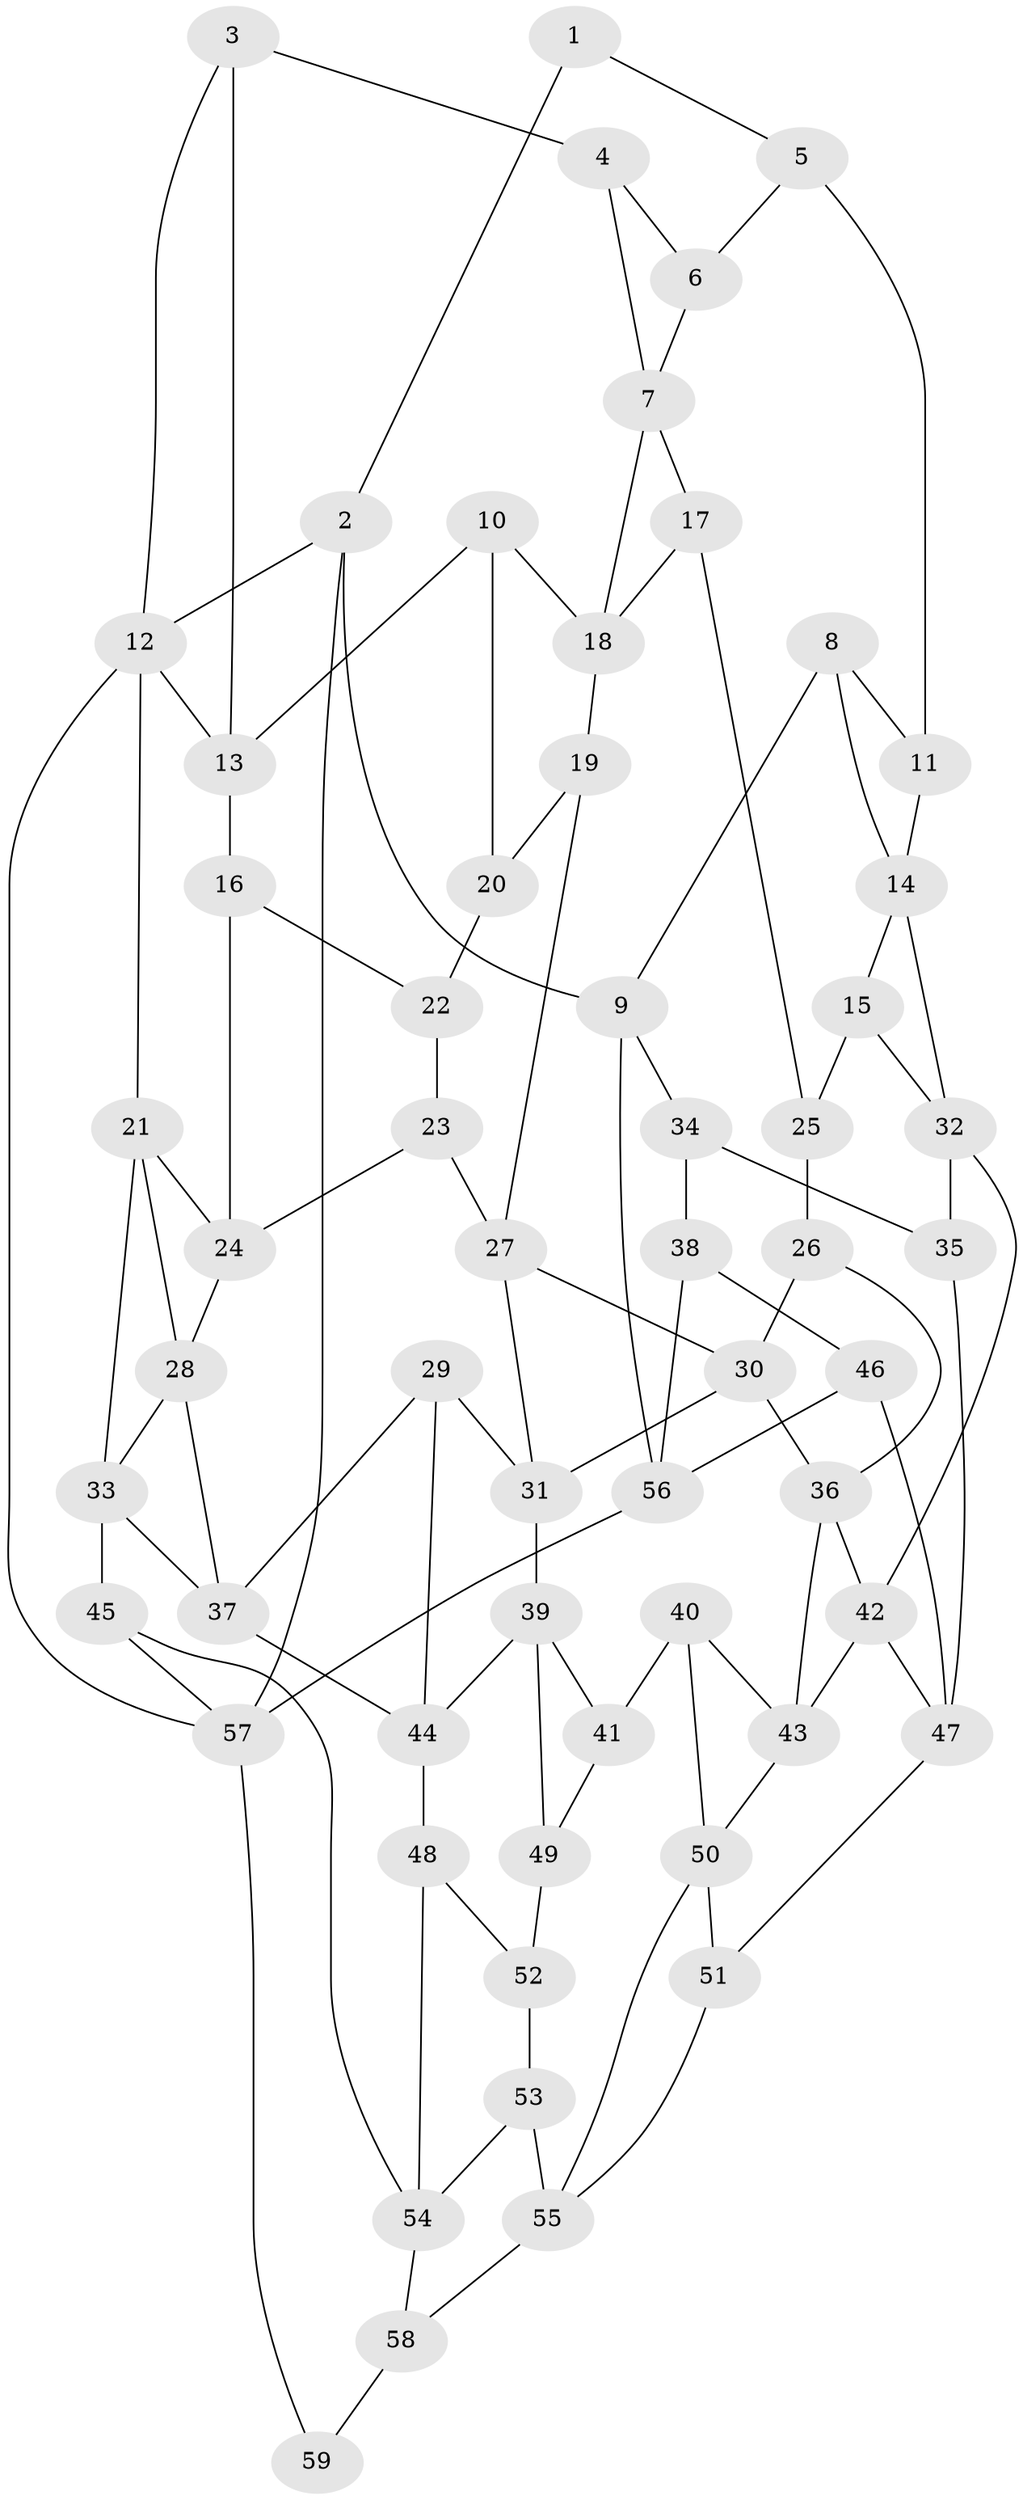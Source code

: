 // original degree distribution, {3: 0.02040816326530612, 6: 0.21428571428571427, 4: 0.23469387755102042, 5: 0.5306122448979592}
// Generated by graph-tools (version 1.1) at 2025/38/03/04/25 23:38:21]
// undirected, 59 vertices, 102 edges
graph export_dot {
  node [color=gray90,style=filled];
  1;
  2;
  3;
  4;
  5;
  6;
  7;
  8;
  9;
  10;
  11;
  12;
  13;
  14;
  15;
  16;
  17;
  18;
  19;
  20;
  21;
  22;
  23;
  24;
  25;
  26;
  27;
  28;
  29;
  30;
  31;
  32;
  33;
  34;
  35;
  36;
  37;
  38;
  39;
  40;
  41;
  42;
  43;
  44;
  45;
  46;
  47;
  48;
  49;
  50;
  51;
  52;
  53;
  54;
  55;
  56;
  57;
  58;
  59;
  1 -- 2 [weight=1.0];
  1 -- 5 [weight=1.0];
  2 -- 9 [weight=1.0];
  2 -- 12 [weight=1.0];
  2 -- 57 [weight=1.0];
  3 -- 4 [weight=1.0];
  3 -- 12 [weight=1.0];
  3 -- 13 [weight=1.0];
  4 -- 6 [weight=1.0];
  4 -- 7 [weight=1.0];
  5 -- 6 [weight=1.0];
  5 -- 11 [weight=2.0];
  6 -- 7 [weight=1.0];
  7 -- 17 [weight=1.0];
  7 -- 18 [weight=1.0];
  8 -- 9 [weight=1.0];
  8 -- 11 [weight=1.0];
  8 -- 14 [weight=1.0];
  9 -- 34 [weight=1.0];
  9 -- 56 [weight=1.0];
  10 -- 13 [weight=1.0];
  10 -- 18 [weight=1.0];
  10 -- 20 [weight=1.0];
  11 -- 14 [weight=1.0];
  12 -- 13 [weight=1.0];
  12 -- 21 [weight=1.0];
  12 -- 57 [weight=1.0];
  13 -- 16 [weight=1.0];
  14 -- 15 [weight=1.0];
  14 -- 32 [weight=1.0];
  15 -- 25 [weight=1.0];
  15 -- 32 [weight=1.0];
  16 -- 22 [weight=1.0];
  16 -- 24 [weight=1.0];
  17 -- 18 [weight=1.0];
  17 -- 25 [weight=2.0];
  18 -- 19 [weight=1.0];
  19 -- 20 [weight=1.0];
  19 -- 27 [weight=1.0];
  20 -- 22 [weight=2.0];
  21 -- 24 [weight=1.0];
  21 -- 28 [weight=1.0];
  21 -- 33 [weight=1.0];
  22 -- 23 [weight=1.0];
  23 -- 24 [weight=1.0];
  23 -- 27 [weight=1.0];
  24 -- 28 [weight=1.0];
  25 -- 26 [weight=1.0];
  26 -- 30 [weight=1.0];
  26 -- 36 [weight=1.0];
  27 -- 30 [weight=1.0];
  27 -- 31 [weight=1.0];
  28 -- 33 [weight=1.0];
  28 -- 37 [weight=1.0];
  29 -- 31 [weight=1.0];
  29 -- 37 [weight=1.0];
  29 -- 44 [weight=1.0];
  30 -- 31 [weight=1.0];
  30 -- 36 [weight=1.0];
  31 -- 39 [weight=1.0];
  32 -- 35 [weight=1.0];
  32 -- 42 [weight=1.0];
  33 -- 37 [weight=1.0];
  33 -- 45 [weight=1.0];
  34 -- 35 [weight=1.0];
  34 -- 38 [weight=2.0];
  35 -- 47 [weight=1.0];
  36 -- 42 [weight=1.0];
  36 -- 43 [weight=1.0];
  37 -- 44 [weight=1.0];
  38 -- 46 [weight=1.0];
  38 -- 56 [weight=1.0];
  39 -- 41 [weight=1.0];
  39 -- 44 [weight=1.0];
  39 -- 49 [weight=1.0];
  40 -- 41 [weight=1.0];
  40 -- 43 [weight=1.0];
  40 -- 50 [weight=1.0];
  41 -- 49 [weight=1.0];
  42 -- 43 [weight=1.0];
  42 -- 47 [weight=1.0];
  43 -- 50 [weight=1.0];
  44 -- 48 [weight=1.0];
  45 -- 54 [weight=1.0];
  45 -- 57 [weight=1.0];
  46 -- 47 [weight=1.0];
  46 -- 56 [weight=1.0];
  47 -- 51 [weight=1.0];
  48 -- 52 [weight=1.0];
  48 -- 54 [weight=1.0];
  49 -- 52 [weight=2.0];
  50 -- 51 [weight=1.0];
  50 -- 55 [weight=1.0];
  51 -- 55 [weight=1.0];
  52 -- 53 [weight=1.0];
  53 -- 54 [weight=1.0];
  53 -- 55 [weight=1.0];
  54 -- 58 [weight=1.0];
  55 -- 58 [weight=1.0];
  56 -- 57 [weight=1.0];
  57 -- 59 [weight=2.0];
  58 -- 59 [weight=2.0];
}
